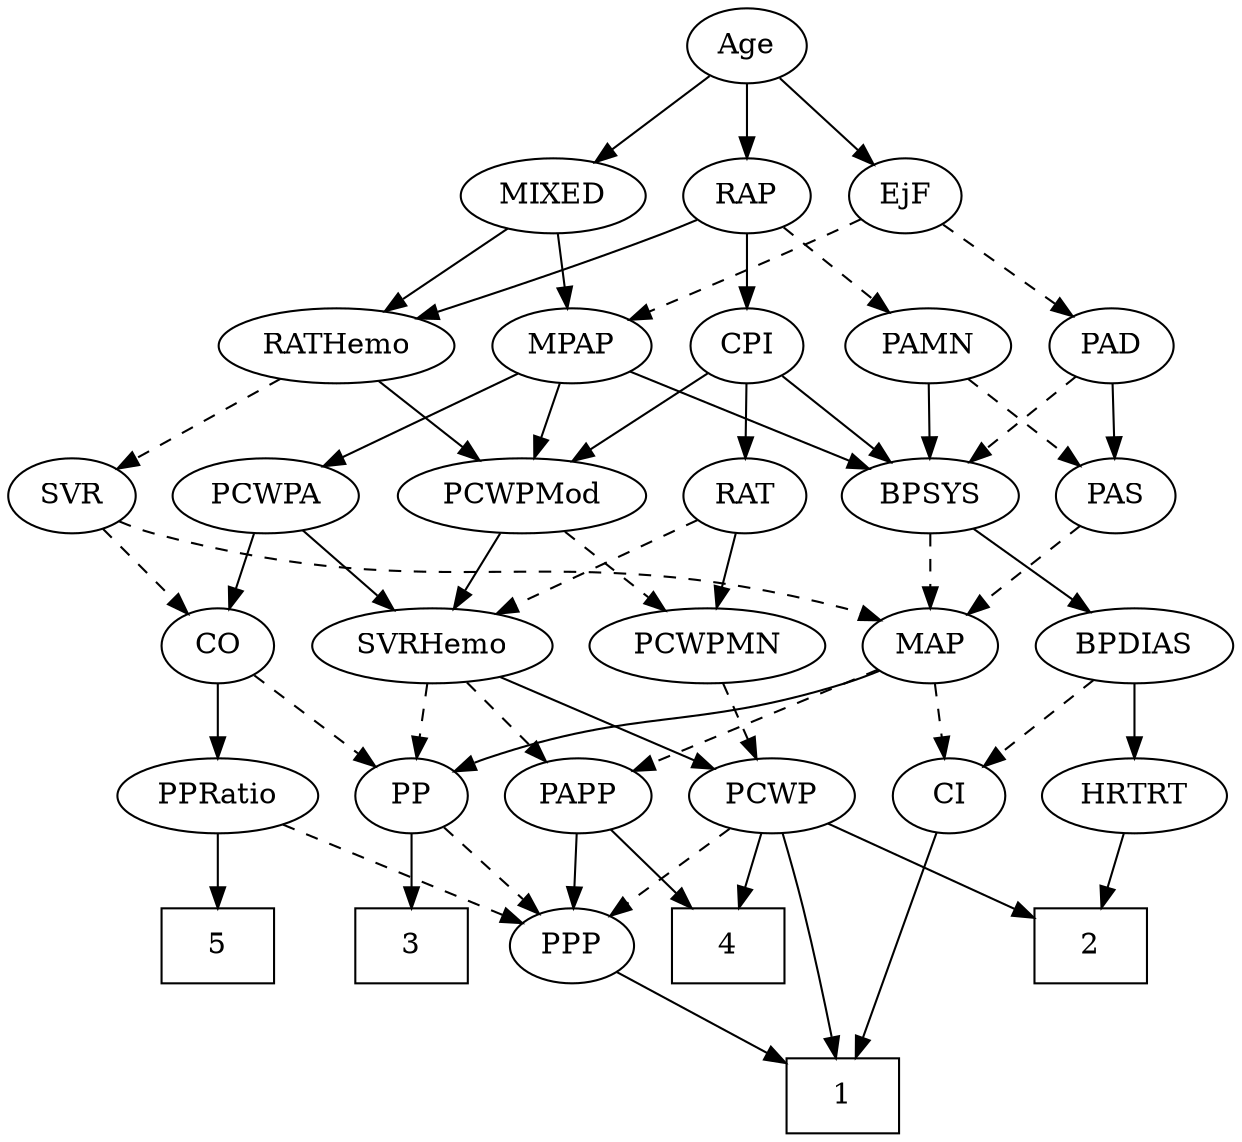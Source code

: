 strict digraph {
	graph [bb="0,0,541.19,540"];
	node [label="\N"];
	1	[height=0.5,
		pos="372.95,18",
		shape=box,
		width=0.75];
	2	[height=0.5,
		pos="482.95,90",
		shape=box,
		width=0.75];
	3	[height=0.5,
		pos="171.95,90",
		shape=box,
		width=0.75];
	4	[height=0.5,
		pos="317.95,90",
		shape=box,
		width=0.75];
	5	[height=0.5,
		pos="86.948,90",
		shape=box,
		width=0.75];
	Age	[height=0.5,
		pos="324.95,522",
		width=0.75];
	EjF	[height=0.5,
		pos="397.95,450",
		width=0.75];
	Age -> EjF	[pos="e,383.2,465.14 339.72,506.83 350.11,496.87 364.19,483.37 375.9,472.14",
		style=solid];
	RAP	[height=0.5,
		pos="324.95,450",
		width=0.77632];
	Age -> RAP	[pos="e,324.95,468.1 324.95,503.7 324.95,495.98 324.95,486.71 324.95,478.11",
		style=solid];
	MIXED	[height=0.5,
		pos="238.95,450",
		width=1.1193];
	Age -> MIXED	[pos="e,257.57,466.16 308.37,507.5 296.21,497.61 279.45,483.96 265.44,472.56",
		style=solid];
	MPAP	[height=0.5,
		pos="244.95,378",
		width=0.97491];
	EjF -> MPAP	[pos="e,270.56,390.46 376.65,438.88 371.82,436.6 366.72,434.21 361.95,432 334.38,419.25 303.02,405.06 279.71,394.57",
		style=dashed];
	PAD	[height=0.5,
		pos="489.95,378",
		width=0.79437];
	EjF -> PAD	[pos="e,472.41,392.35 415.25,435.83 429.04,425.34 448.56,410.49 464.19,398.6",
		style=dashed];
	PAMN	[height=0.5,
		pos="406.95,378",
		width=1.011];
	RAP -> PAMN	[pos="e,389.36,394.01 341.15,435.17 352.67,425.34 368.37,411.93 381.54,400.69",
		style=dashed];
	RATHemo	[height=0.5,
		pos="142.95,378",
		width=1.3721];
	RAP -> RATHemo	[pos="e,177.82,390.86 303.16,438.64 298.19,436.37 292.92,434.05 287.95,432 254.69,418.31 216.46,404.41 187.61,394.28",
		style=solid];
	CPI	[height=0.5,
		pos="324.95,378",
		width=0.75];
	RAP -> CPI	[pos="e,324.95,396.1 324.95,431.7 324.95,423.98 324.95,414.71 324.95,406.11",
		style=solid];
	MIXED -> MPAP	[pos="e,243.48,396.1 240.43,431.7 241.09,423.98 241.89,414.71 242.62,406.11",
		style=solid];
	MIXED -> RATHemo	[pos="e,163.94,394.31 218.59,434.15 205.15,424.36 187.34,411.37 172.37,400.45",
		style=solid];
	BPSYS	[height=0.5,
		pos="407.95,306",
		width=1.0471];
	MPAP -> BPSYS	[pos="e,380.74,318.69 271.14,365.75 298.26,354.11 340.85,335.81 371.31,322.73",
		style=solid];
	PCWPMod	[height=0.5,
		pos="227.95,306",
		width=1.4443];
	MPAP -> PCWPMod	[pos="e,232.14,324.28 240.83,360.05 238.94,352.26 236.65,342.82 234.52,334.08",
		style=solid];
	PCWPA	[height=0.5,
		pos="115.95,306",
		width=1.1555];
	MPAP -> PCWPA	[pos="e,140.9,320.54 221.59,364.32 201.55,353.45 172.42,337.64 149.82,325.38",
		style=solid];
	BPDIAS	[height=0.5,
		pos="498.95,234",
		width=1.1735];
	BPSYS -> BPDIAS	[pos="e,479.36,250.07 427.25,290.15 440.07,280.29 457.1,267.19 471.35,256.23",
		style=solid];
	MAP	[height=0.5,
		pos="407.95,234",
		width=0.84854];
	BPSYS -> MAP	[pos="e,407.95,252.1 407.95,287.7 407.95,279.98 407.95,270.71 407.95,262.11",
		style=dashed];
	PAD -> BPSYS	[pos="e,425.65,322.11 473.35,362.83 461.88,353.04 446.4,339.83 433.38,328.71",
		style=dashed];
	PAS	[height=0.5,
		pos="490.95,306",
		width=0.75];
	PAD -> PAS	[pos="e,490.7,324.1 490.19,359.7 490.3,351.98 490.44,342.71 490.56,334.11",
		style=solid];
	CO	[height=0.5,
		pos="90.948,234",
		width=0.75];
	PP	[height=0.5,
		pos="171.95,162",
		width=0.75];
	CO -> PP	[pos="e,155.98,176.8 106.95,219.17 118.71,209.01 134.88,195.03 148.16,183.56",
		style=dashed];
	PPRatio	[height=0.5,
		pos="86.948,162",
		width=1.1013];
	CO -> PPRatio	[pos="e,87.925,180.1 89.959,215.7 89.518,207.98 88.988,198.71 88.497,190.11",
		style=solid];
	PAS -> MAP	[pos="e,424.88,249.28 474.55,291.17 462.66,281.14 446.36,267.39 432.86,256.01",
		style=dashed];
	PAMN -> BPSYS	[pos="e,407.7,324.1 407.19,359.7 407.3,351.98 407.44,342.71 407.56,334.11",
		style=solid];
	PAMN -> PAS	[pos="e,474.58,320.64 424.76,362.15 436.97,351.98 453.3,338.37 466.69,327.21",
		style=dashed];
	SVR	[height=0.5,
		pos="27.948,306",
		width=0.77632];
	RATHemo -> SVR	[pos="e,47.717,319.03 118.56,362.15 100.35,351.07 75.408,335.89 56.304,324.26",
		style=dashed];
	RATHemo -> PCWPMod	[pos="e,208.74,322.82 162.24,361.12 173.65,351.72 188.28,339.67 200.84,329.33",
		style=solid];
	CPI -> BPSYS	[pos="e,390.15,322.01 341.35,363.17 353,353.34 368.9,339.93 382.23,328.69",
		style=solid];
	RAT	[height=0.5,
		pos="324.95,306",
		width=0.75827];
	CPI -> RAT	[pos="e,324.95,324.1 324.95,359.7 324.95,351.98 324.95,342.71 324.95,334.11",
		style=solid];
	CPI -> PCWPMod	[pos="e,249.35,322.45 307.16,364.16 293.28,354.14 273.7,340.02 257.48,328.31",
		style=solid];
	PCWPMN	[height=0.5,
		pos="308.95,234",
		width=1.3902];
	RAT -> PCWPMN	[pos="e,312.9,252.28 321.07,288.05 319.29,280.26 317.14,270.82 315.14,262.08",
		style=solid];
	SVRHemo	[height=0.5,
		pos="190.95,234",
		width=1.3902];
	RAT -> SVRHemo	[pos="e,218.35,249.32 304.3,294.22 283.86,283.54 252.13,266.96 227.43,254.06",
		style=dashed];
	SVR -> CO	[pos="e,77.606,249.82 41.308,290.15 49.828,280.69 61.033,268.24 70.641,257.56",
		style=dashed];
	SVR -> MAP	[pos="e,385.07,246.03 49.038,293.94 54.132,291.66 59.64,289.49 64.948,288 195.49,251.24 236.89,286.87 367.95,252 370.44,251.34 372.97,\
250.55 375.5,249.68",
		style=dashed];
	PCWPMod -> PCWPMN	[pos="e,290.64,250.82 246.33,289.12 257.1,279.81 270.88,267.9 282.77,257.62",
		style=dashed];
	PCWPMod -> SVRHemo	[pos="e,199.82,251.79 218.99,288.05 214.67,279.89 209.4,269.91 204.6,260.82",
		style=solid];
	PCWPA -> CO	[pos="e,96.944,251.79 109.9,288.05 107.04,280.06 103.57,270.33 100.38,261.4",
		style=solid];
	PCWPA -> SVRHemo	[pos="e,173.83,250.98 132.59,289.46 142.55,280.17 155.39,268.19 166.48,257.83",
		style=solid];
	PCWP	[height=0.5,
		pos="333.95,162",
		width=0.97491];
	PCWPMN -> PCWP	[pos="e,327.95,179.79 315,216.05 317.86,208.06 321.33,198.33 324.52,189.4",
		style=dashed];
	SVRHemo -> PP	[pos="e,176.5,179.79 186.35,216.05 184.2,208.14 181.59,198.54 179.19,189.69",
		style=dashed];
	SVRHemo -> PCWP	[pos="e,309.22,175.11 219.54,219 242.71,207.66 275.42,191.65 299.93,179.65",
		style=solid];
	PAPP	[height=0.5,
		pos="248.95,162",
		width=0.88464];
	SVRHemo -> PAPP	[pos="e,236.1,178.51 204.69,216.41 212.13,207.44 221.43,196.21 229.58,186.37",
		style=dashed];
	CI	[height=0.5,
		pos="413.95,162",
		width=0.75];
	BPDIAS -> CI	[pos="e,430.46,176.6 480.08,217.46 467.77,207.32 451.58,193.99 438.29,183.05",
		style=dashed];
	HRTRT	[height=0.5,
		pos="498.95,162",
		width=1.1013];
	BPDIAS -> HRTRT	[pos="e,498.95,180.1 498.95,215.7 498.95,207.98 498.95,198.71 498.95,190.11",
		style=solid];
	MAP -> PP	[pos="e,192.56,173.68 384.53,222.21 379.15,219.97 373.41,217.76 367.95,216 298.57,193.65 276.87,203.71 207.95,180 206.04,179.34 204.09,\
178.61 202.15,177.84",
		style=solid];
	MAP -> CI	[pos="e,412.48,180.1 409.43,215.7 410.09,207.98 410.89,198.71 411.62,190.11",
		style=dashed];
	MAP -> PAPP	[pos="e,273.44,173.78 384.14,222.52 357.25,210.68 313.28,191.32 282.81,177.91",
		style=dashed];
	PP -> 3	[pos="e,171.95,108.1 171.95,143.7 171.95,135.98 171.95,126.71 171.95,118.11",
		style=solid];
	PPP	[height=0.5,
		pos="245.95,90",
		width=0.75];
	PP -> PPP	[pos="e,230.99,105.14 186.92,146.83 197.45,136.87 211.73,123.37 223.6,112.14",
		style=dashed];
	PPP -> 1	[pos="e,345.83,33.948 266.07,77.908 285.09,67.426 314.05,51.463 337.03,38.797",
		style=solid];
	PPRatio -> 5	[pos="e,86.948,108.1 86.948,143.7 86.948,135.98 86.948,126.71 86.948,118.11",
		style=solid];
	PPRatio -> PPP	[pos="e,224.26,100.74 114.85,148.85 139.39,138.15 176.07,122.11 207.95,108 210.26,106.98 212.65,105.91 215.06,104.84",
		style=dashed];
	PCWP -> 1	[pos="e,370.06,36.253 341.1,144.04 345.24,133.74 350.35,120.27 353.95,108 359.95,87.566 364.9,63.977 368.24,46.22",
		style=solid];
	PCWP -> 2	[pos="e,455.91,103.7 358.89,149.28 382.9,138 419.48,120.82 446.7,108.03",
		style=solid];
	PCWP -> 4	[pos="e,321.9,108.28 330.07,144.05 328.29,136.26 326.14,126.82 324.14,118.08",
		style=solid];
	PCWP -> PPP	[pos="e,262.67,104.3 315.71,146.5 302.67,136.12 284.96,122.03 270.64,110.64",
		style=dashed];
	CI -> 1	[pos="e,377.93,36.268 409.08,144.15 402.09,119.94 389.13,75.054 380.78,46.133",
		style=solid];
	PAPP -> 4	[pos="e,301.07,108.13 263.92,145.81 272.64,136.97 283.83,125.61 293.77,115.52",
		style=solid];
	PAPP -> PPP	[pos="e,246.68,108.1 248.21,143.7 247.88,135.98 247.48,126.71 247.11,118.11",
		style=solid];
	HRTRT -> 2	[pos="e,486.9,108.28 495.07,144.05 493.29,136.26 491.14,126.82 489.14,118.08",
		style=solid];
}
